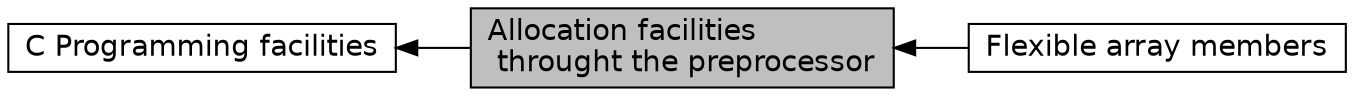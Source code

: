 digraph "Allocation facilities throught the preprocessor"
{
  edge [fontname="Helvetica",fontsize="14",labelfontname="Helvetica",labelfontsize="14"];
  node [fontname="Helvetica",fontsize="14",shape=box];
  rankdir=LR;
  Node3 [label="Flexible array members",height=0.2,width=0.4,color="black", fillcolor="white", style="filled",URL="$group__flexible.html",tooltip=" "];
  Node1 [label="Allocation facilities\l throught the preprocessor",height=0.2,width=0.4,color="black", fillcolor="grey75", style="filled", fontcolor="black",tooltip=" "];
  Node2 [label="C Programming facilities",height=0.2,width=0.4,color="black", fillcolor="white", style="filled",URL="$group__code__augmenting.html",tooltip=" "];
  Node2->Node1 [shape=plaintext, dir="back", style="solid"];
  Node1->Node3 [shape=plaintext, dir="back", style="solid"];
}
